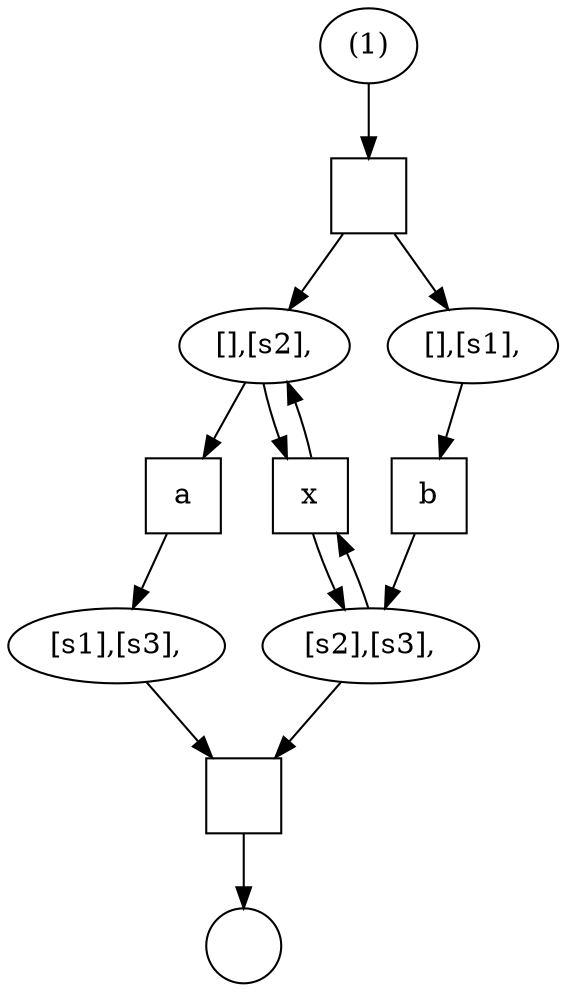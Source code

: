 digraph G {
    node [width=0.5];
xdb09c0 [label="",shape=box]
xdb0ad0 [label="a",shape=box]
xdb1028 [label="b",shape=box]
xdb0dc0 [label="x",shape=box]
xdb0c60 [label="[s1],[s3],"]
xdb11e0 [label="[s2],[s3],"]
xdb0f78 [label="[],[s2],"]
xdb0c08 [label="[],[s1],"]
xdb0f20 [label=""]
xdb1080 [label="(1)"]
xdb10d8 [label="",shape=box]
xdb0c60 -> xdb09c0 
xdb0ad0 -> xdb0c60 
xdb11e0 -> xdb09c0 
xdb1028 -> xdb11e0 
xdb11e0 -> xdb0dc0 
xdb0dc0 -> xdb11e0 
xdb0f78 -> xdb0ad0 
xdb0f78 -> xdb0dc0 
xdb0dc0 -> xdb0f78 
xdb0c08 -> xdb1028 
xdb09c0 -> xdb0f20 
xdb1080 -> xdb10d8 
xdb10d8 -> xdb0c08 
xdb10d8 -> xdb0f78 
}
